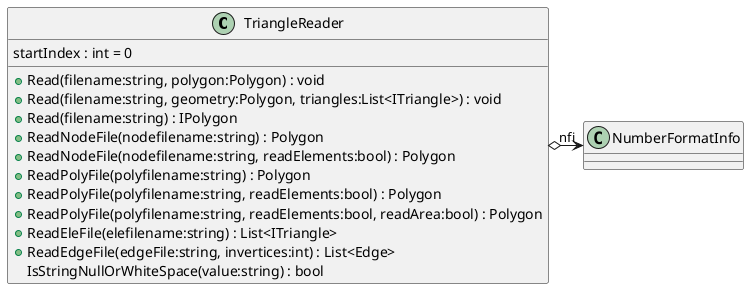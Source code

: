 @startuml
class TriangleReader {
    startIndex : int = 0
    + Read(filename:string, polygon:Polygon) : void
    + Read(filename:string, geometry:Polygon, triangles:List<ITriangle>) : void
    + Read(filename:string) : IPolygon
    + ReadNodeFile(nodefilename:string) : Polygon
    + ReadNodeFile(nodefilename:string, readElements:bool) : Polygon
    + ReadPolyFile(polyfilename:string) : Polygon
    + ReadPolyFile(polyfilename:string, readElements:bool) : Polygon
    + ReadPolyFile(polyfilename:string, readElements:bool, readArea:bool) : Polygon
    + ReadEleFile(elefilename:string) : List<ITriangle>
    + ReadEdgeFile(edgeFile:string, invertices:int) : List<Edge>
    IsStringNullOrWhiteSpace(value:string) : bool
}
TriangleReader o-> "nfi" NumberFormatInfo
@enduml
